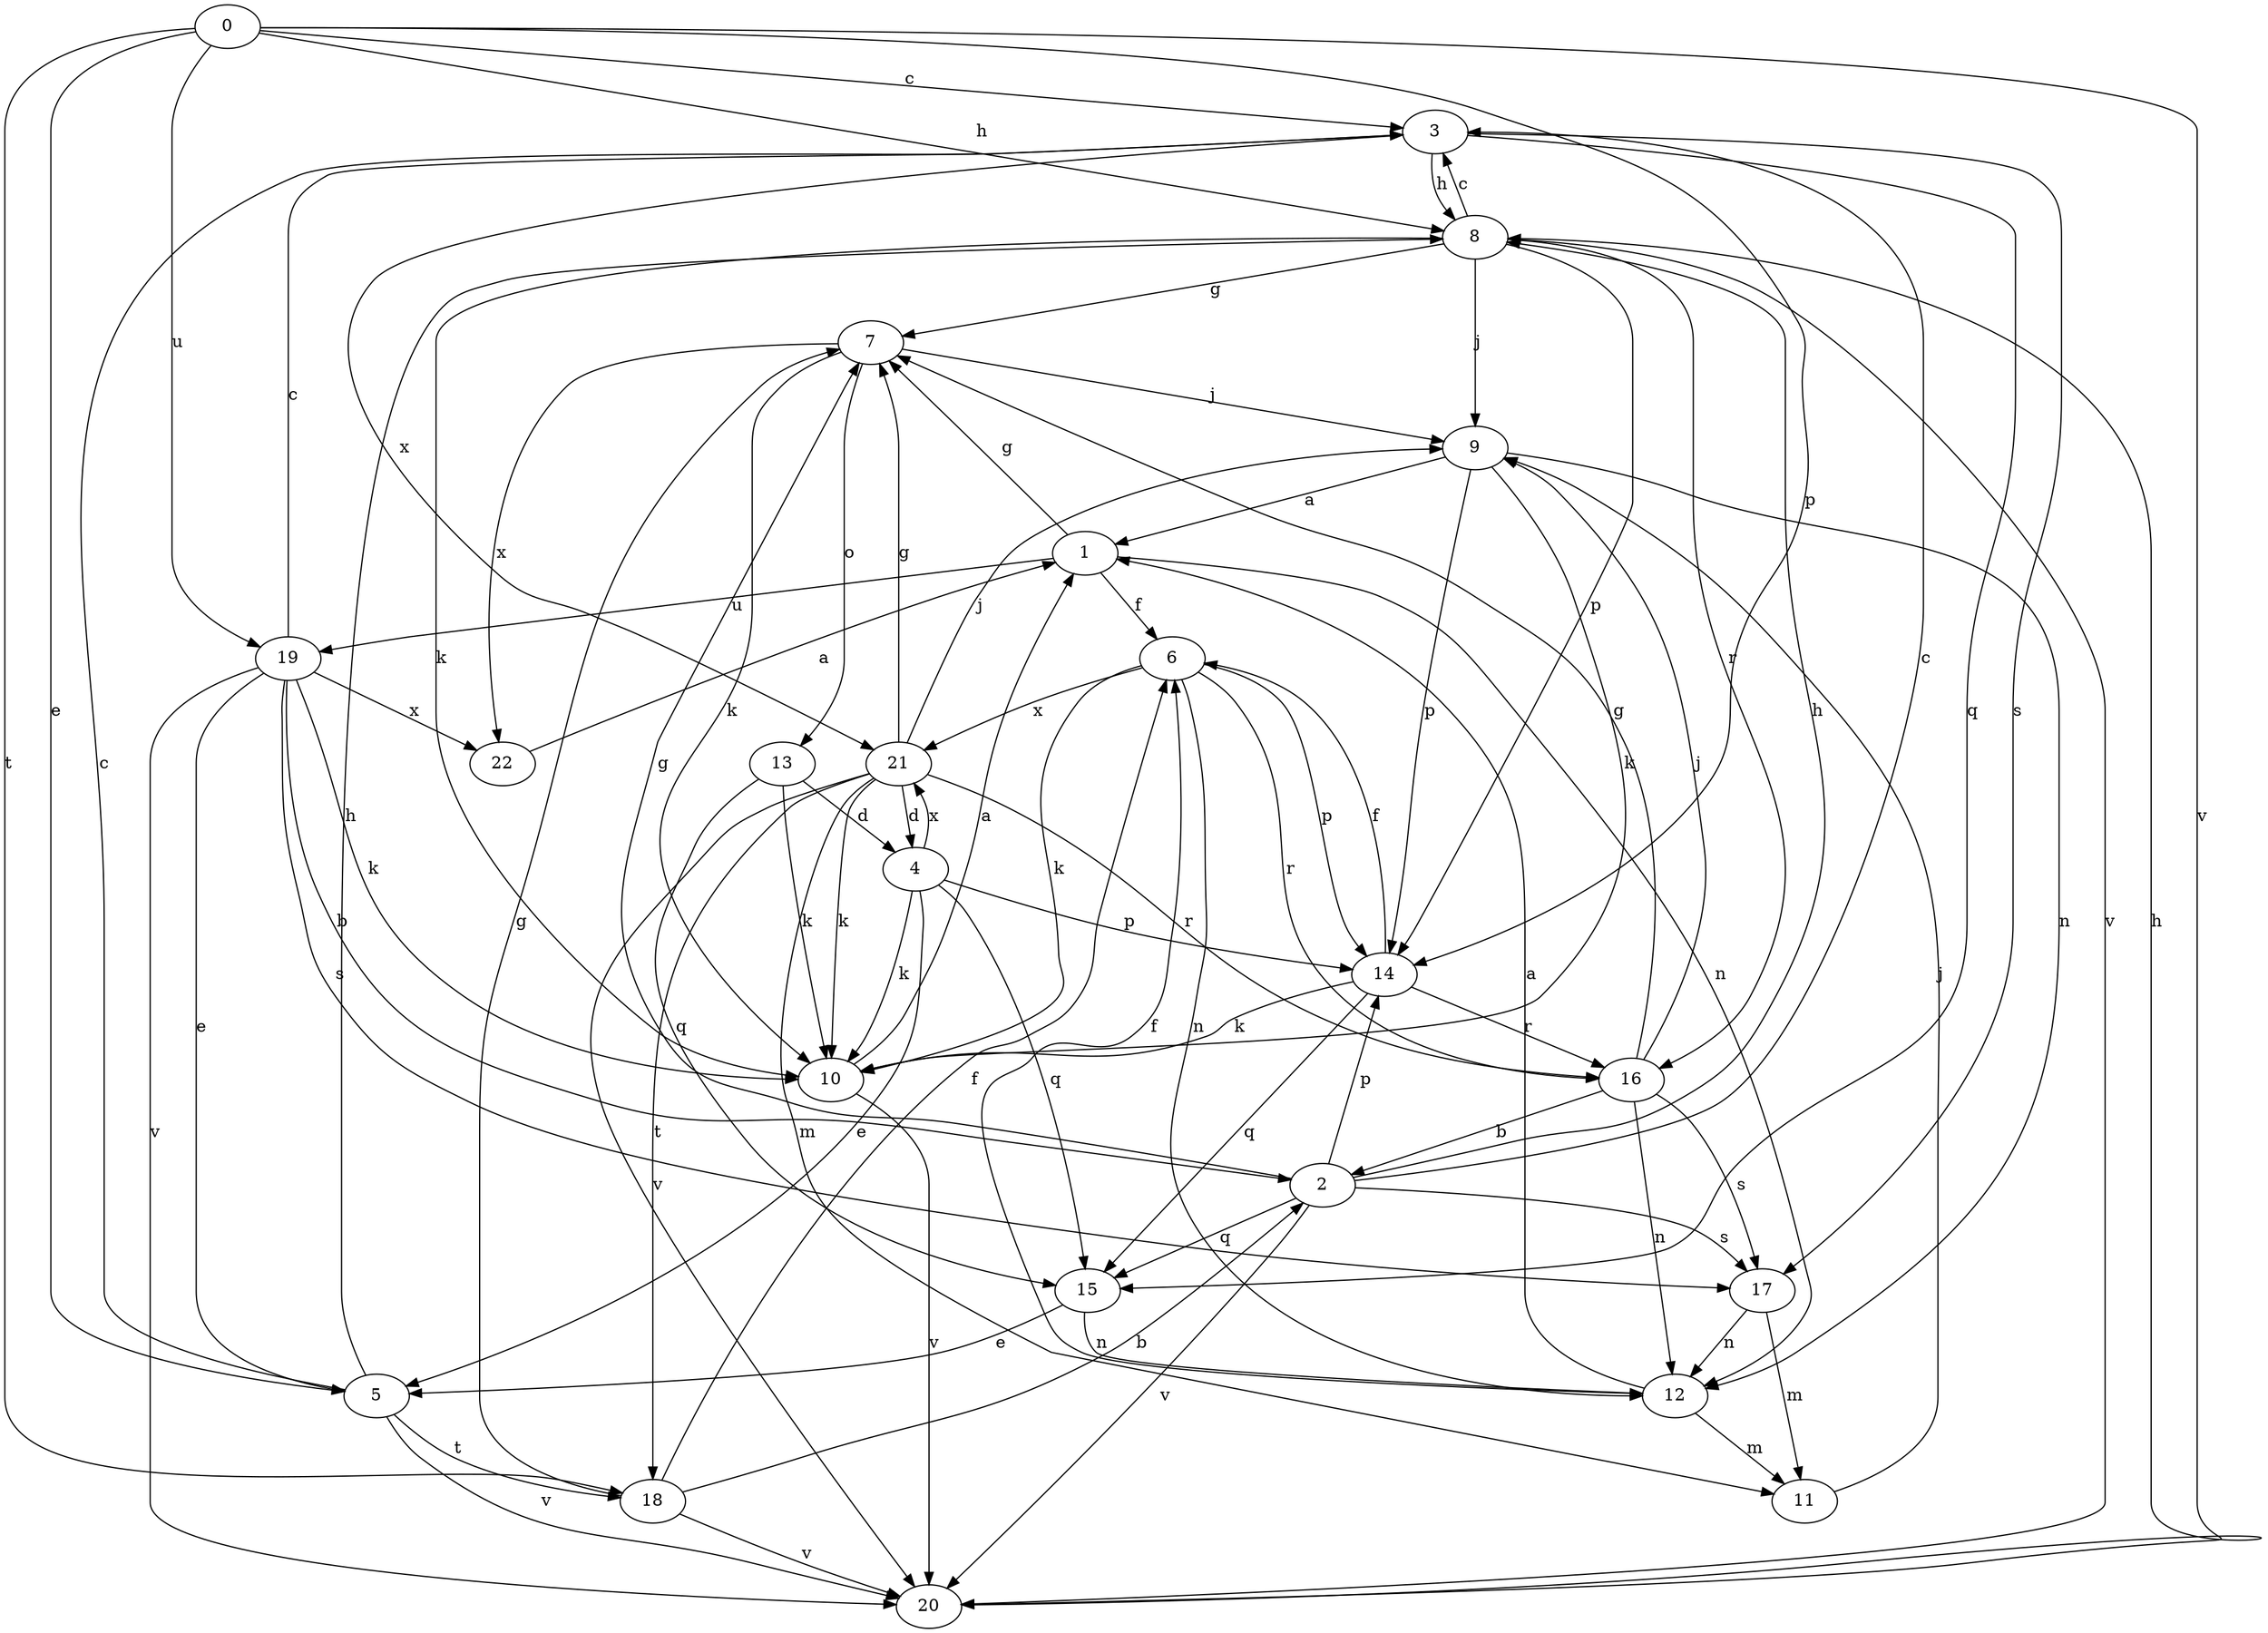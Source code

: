strict digraph  {
0;
1;
2;
3;
4;
5;
6;
7;
8;
9;
10;
11;
12;
13;
14;
15;
16;
17;
18;
19;
20;
21;
22;
0 -> 3  [label=c];
0 -> 5  [label=e];
0 -> 8  [label=h];
0 -> 14  [label=p];
0 -> 18  [label=t];
0 -> 19  [label=u];
0 -> 20  [label=v];
1 -> 6  [label=f];
1 -> 7  [label=g];
1 -> 12  [label=n];
1 -> 19  [label=u];
2 -> 3  [label=c];
2 -> 7  [label=g];
2 -> 8  [label=h];
2 -> 14  [label=p];
2 -> 15  [label=q];
2 -> 17  [label=s];
2 -> 20  [label=v];
3 -> 8  [label=h];
3 -> 15  [label=q];
3 -> 17  [label=s];
3 -> 21  [label=x];
4 -> 5  [label=e];
4 -> 10  [label=k];
4 -> 14  [label=p];
4 -> 15  [label=q];
4 -> 21  [label=x];
5 -> 3  [label=c];
5 -> 8  [label=h];
5 -> 18  [label=t];
5 -> 20  [label=v];
6 -> 10  [label=k];
6 -> 12  [label=n];
6 -> 14  [label=p];
6 -> 16  [label=r];
6 -> 21  [label=x];
7 -> 9  [label=j];
7 -> 10  [label=k];
7 -> 13  [label=o];
7 -> 22  [label=x];
8 -> 3  [label=c];
8 -> 7  [label=g];
8 -> 9  [label=j];
8 -> 10  [label=k];
8 -> 14  [label=p];
8 -> 16  [label=r];
8 -> 20  [label=v];
9 -> 1  [label=a];
9 -> 10  [label=k];
9 -> 12  [label=n];
9 -> 14  [label=p];
10 -> 1  [label=a];
10 -> 20  [label=v];
11 -> 9  [label=j];
12 -> 1  [label=a];
12 -> 6  [label=f];
12 -> 11  [label=m];
13 -> 4  [label=d];
13 -> 10  [label=k];
13 -> 15  [label=q];
14 -> 6  [label=f];
14 -> 10  [label=k];
14 -> 15  [label=q];
14 -> 16  [label=r];
15 -> 5  [label=e];
15 -> 12  [label=n];
16 -> 2  [label=b];
16 -> 7  [label=g];
16 -> 9  [label=j];
16 -> 12  [label=n];
16 -> 17  [label=s];
17 -> 11  [label=m];
17 -> 12  [label=n];
18 -> 2  [label=b];
18 -> 6  [label=f];
18 -> 7  [label=g];
18 -> 20  [label=v];
19 -> 2  [label=b];
19 -> 3  [label=c];
19 -> 5  [label=e];
19 -> 10  [label=k];
19 -> 17  [label=s];
19 -> 20  [label=v];
19 -> 22  [label=x];
20 -> 8  [label=h];
21 -> 4  [label=d];
21 -> 7  [label=g];
21 -> 9  [label=j];
21 -> 10  [label=k];
21 -> 11  [label=m];
21 -> 16  [label=r];
21 -> 18  [label=t];
21 -> 20  [label=v];
22 -> 1  [label=a];
}
